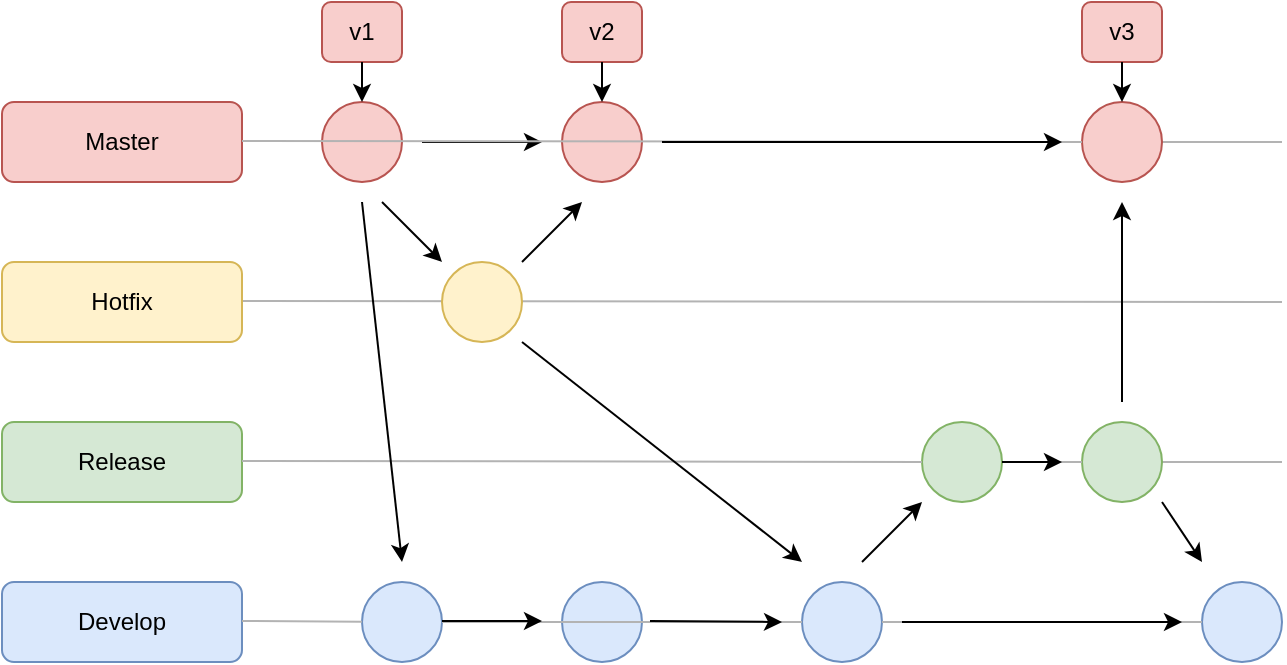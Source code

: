 <mxfile version="13.7.3" type="github">
  <diagram id="C5RBs43oDa-KdzZeNtuy" name="Page-1">
    <mxGraphModel dx="635" dy="569" grid="1" gridSize="10" guides="1" tooltips="1" connect="1" arrows="1" fold="1" page="1" pageScale="1" pageWidth="827" pageHeight="1169" math="0" shadow="0">
      <root>
        <mxCell id="WIyWlLk6GJQsqaUBKTNV-0" />
        <mxCell id="WIyWlLk6GJQsqaUBKTNV-1" parent="WIyWlLk6GJQsqaUBKTNV-0" />
        <mxCell id="k7PoNHN94xEZouXBMR-l-14" value="" style="endArrow=none;html=1;strokeColor=#B3B3B3;" edge="1" parent="WIyWlLk6GJQsqaUBKTNV-1">
          <mxGeometry width="50" height="50" relative="1" as="geometry">
            <mxPoint x="160" y="179.5" as="sourcePoint" />
            <mxPoint x="680" y="180" as="targetPoint" />
          </mxGeometry>
        </mxCell>
        <mxCell id="k7PoNHN94xEZouXBMR-l-13" value="" style="endArrow=none;html=1;strokeColor=#B3B3B3;" edge="1" parent="WIyWlLk6GJQsqaUBKTNV-1" source="k7PoNHN94xEZouXBMR-l-27">
          <mxGeometry width="50" height="50" relative="1" as="geometry">
            <mxPoint x="160" y="99.5" as="sourcePoint" />
            <mxPoint x="680" y="100" as="targetPoint" />
          </mxGeometry>
        </mxCell>
        <mxCell id="WIyWlLk6GJQsqaUBKTNV-3" value="Master" style="rounded=1;whiteSpace=wrap;html=1;fontSize=12;glass=0;strokeWidth=1;shadow=0;fillColor=#f8cecc;strokeColor=#b85450;" parent="WIyWlLk6GJQsqaUBKTNV-1" vertex="1">
          <mxGeometry x="40" y="80" width="120" height="40" as="geometry" />
        </mxCell>
        <mxCell id="k7PoNHN94xEZouXBMR-l-0" value="Hotfix" style="rounded=1;whiteSpace=wrap;html=1;fontSize=12;glass=0;strokeWidth=1;shadow=0;fillColor=#fff2cc;strokeColor=#d6b656;" vertex="1" parent="WIyWlLk6GJQsqaUBKTNV-1">
          <mxGeometry x="40" y="160" width="120" height="40" as="geometry" />
        </mxCell>
        <mxCell id="k7PoNHN94xEZouXBMR-l-1" value="Release" style="rounded=1;whiteSpace=wrap;html=1;fontSize=12;glass=0;strokeWidth=1;shadow=0;fillColor=#d5e8d4;strokeColor=#82b366;" vertex="1" parent="WIyWlLk6GJQsqaUBKTNV-1">
          <mxGeometry x="40" y="240" width="120" height="40" as="geometry" />
        </mxCell>
        <mxCell id="k7PoNHN94xEZouXBMR-l-2" value="Develop" style="rounded=1;whiteSpace=wrap;html=1;fontSize=12;glass=0;strokeWidth=1;shadow=0;fillColor=#dae8fc;strokeColor=#6c8ebf;" vertex="1" parent="WIyWlLk6GJQsqaUBKTNV-1">
          <mxGeometry x="40" y="320" width="120" height="40" as="geometry" />
        </mxCell>
        <mxCell id="k7PoNHN94xEZouXBMR-l-3" value="" style="ellipse;whiteSpace=wrap;html=1;aspect=fixed;fillColor=#f8cecc;strokeColor=#b85450;" vertex="1" parent="WIyWlLk6GJQsqaUBKTNV-1">
          <mxGeometry x="200" y="80" width="40" height="40" as="geometry" />
        </mxCell>
        <mxCell id="k7PoNHN94xEZouXBMR-l-4" value="v1" style="rounded=1;whiteSpace=wrap;html=1;fillColor=#f8cecc;strokeColor=#b85450;" vertex="1" parent="WIyWlLk6GJQsqaUBKTNV-1">
          <mxGeometry x="200" y="30" width="40" height="30" as="geometry" />
        </mxCell>
        <mxCell id="k7PoNHN94xEZouXBMR-l-6" value="" style="endArrow=classic;html=1;entryX=0.5;entryY=0;entryDx=0;entryDy=0;" edge="1" parent="WIyWlLk6GJQsqaUBKTNV-1" target="k7PoNHN94xEZouXBMR-l-3">
          <mxGeometry width="50" height="50" relative="1" as="geometry">
            <mxPoint x="220" y="60" as="sourcePoint" />
            <mxPoint x="220" y="70" as="targetPoint" />
          </mxGeometry>
        </mxCell>
        <mxCell id="k7PoNHN94xEZouXBMR-l-7" value="" style="endArrow=classic;html=1;" edge="1" parent="WIyWlLk6GJQsqaUBKTNV-1">
          <mxGeometry width="50" height="50" relative="1" as="geometry">
            <mxPoint x="250" y="100" as="sourcePoint" />
            <mxPoint x="310" y="100" as="targetPoint" />
          </mxGeometry>
        </mxCell>
        <mxCell id="k7PoNHN94xEZouXBMR-l-8" value="" style="ellipse;whiteSpace=wrap;html=1;aspect=fixed;fillColor=#f8cecc;strokeColor=#b85450;" vertex="1" parent="WIyWlLk6GJQsqaUBKTNV-1">
          <mxGeometry x="320" y="80" width="40" height="40" as="geometry" />
        </mxCell>
        <mxCell id="k7PoNHN94xEZouXBMR-l-10" value="" style="ellipse;whiteSpace=wrap;html=1;aspect=fixed;fillColor=#fff2cc;strokeColor=#d6b656;" vertex="1" parent="WIyWlLk6GJQsqaUBKTNV-1">
          <mxGeometry x="260" y="160" width="40" height="40" as="geometry" />
        </mxCell>
        <mxCell id="k7PoNHN94xEZouXBMR-l-11" value="" style="endArrow=classic;html=1;" edge="1" parent="WIyWlLk6GJQsqaUBKTNV-1">
          <mxGeometry width="50" height="50" relative="1" as="geometry">
            <mxPoint x="300" y="160" as="sourcePoint" />
            <mxPoint x="330" y="130" as="targetPoint" />
          </mxGeometry>
        </mxCell>
        <mxCell id="k7PoNHN94xEZouXBMR-l-12" value="" style="endArrow=classic;html=1;" edge="1" parent="WIyWlLk6GJQsqaUBKTNV-1">
          <mxGeometry width="50" height="50" relative="1" as="geometry">
            <mxPoint x="230" y="130" as="sourcePoint" />
            <mxPoint x="260" y="160" as="targetPoint" />
          </mxGeometry>
        </mxCell>
        <mxCell id="k7PoNHN94xEZouXBMR-l-15" value="" style="endArrow=none;html=1;strokeColor=#B3B3B3;" edge="1" parent="WIyWlLk6GJQsqaUBKTNV-1" source="k7PoNHN94xEZouXBMR-l-29">
          <mxGeometry width="50" height="50" relative="1" as="geometry">
            <mxPoint x="160" y="339.5" as="sourcePoint" />
            <mxPoint x="680" y="340" as="targetPoint" />
          </mxGeometry>
        </mxCell>
        <mxCell id="k7PoNHN94xEZouXBMR-l-16" value="" style="endArrow=none;html=1;strokeColor=#B3B3B3;" edge="1" parent="WIyWlLk6GJQsqaUBKTNV-1" source="k7PoNHN94xEZouXBMR-l-25">
          <mxGeometry width="50" height="50" relative="1" as="geometry">
            <mxPoint x="160" y="259.5" as="sourcePoint" />
            <mxPoint x="680" y="260" as="targetPoint" />
          </mxGeometry>
        </mxCell>
        <mxCell id="k7PoNHN94xEZouXBMR-l-17" value="" style="ellipse;whiteSpace=wrap;html=1;aspect=fixed;fillColor=#dae8fc;strokeColor=#6c8ebf;" vertex="1" parent="WIyWlLk6GJQsqaUBKTNV-1">
          <mxGeometry x="220" y="320" width="40" height="40" as="geometry" />
        </mxCell>
        <mxCell id="k7PoNHN94xEZouXBMR-l-18" value="" style="endArrow=none;html=1;strokeColor=#B3B3B3;" edge="1" parent="WIyWlLk6GJQsqaUBKTNV-1" target="k7PoNHN94xEZouXBMR-l-17">
          <mxGeometry width="50" height="50" relative="1" as="geometry">
            <mxPoint x="160" y="339.5" as="sourcePoint" />
            <mxPoint x="601.333" y="340" as="targetPoint" />
          </mxGeometry>
        </mxCell>
        <mxCell id="k7PoNHN94xEZouXBMR-l-19" value="" style="ellipse;whiteSpace=wrap;html=1;aspect=fixed;fillColor=#dae8fc;strokeColor=#6c8ebf;" vertex="1" parent="WIyWlLk6GJQsqaUBKTNV-1">
          <mxGeometry x="320" y="320" width="40" height="40" as="geometry" />
        </mxCell>
        <mxCell id="k7PoNHN94xEZouXBMR-l-20" value="" style="ellipse;whiteSpace=wrap;html=1;aspect=fixed;fillColor=#dae8fc;strokeColor=#6c8ebf;" vertex="1" parent="WIyWlLk6GJQsqaUBKTNV-1">
          <mxGeometry x="440" y="320" width="40" height="40" as="geometry" />
        </mxCell>
        <mxCell id="k7PoNHN94xEZouXBMR-l-22" value="" style="endArrow=none;html=1;strokeColor=#B3B3B3;" edge="1" parent="WIyWlLk6GJQsqaUBKTNV-1" source="k7PoNHN94xEZouXBMR-l-17" target="k7PoNHN94xEZouXBMR-l-20">
          <mxGeometry width="50" height="50" relative="1" as="geometry">
            <mxPoint x="260" y="340" as="sourcePoint" />
            <mxPoint x="601.333" y="340" as="targetPoint" />
          </mxGeometry>
        </mxCell>
        <mxCell id="k7PoNHN94xEZouXBMR-l-23" value="" style="ellipse;whiteSpace=wrap;html=1;aspect=fixed;fillColor=#d5e8d4;strokeColor=#82b366;" vertex="1" parent="WIyWlLk6GJQsqaUBKTNV-1">
          <mxGeometry x="500" y="240" width="40" height="40" as="geometry" />
        </mxCell>
        <mxCell id="k7PoNHN94xEZouXBMR-l-24" value="" style="endArrow=none;html=1;strokeColor=#B3B3B3;" edge="1" parent="WIyWlLk6GJQsqaUBKTNV-1" target="k7PoNHN94xEZouXBMR-l-23">
          <mxGeometry width="50" height="50" relative="1" as="geometry">
            <mxPoint x="160" y="259.5" as="sourcePoint" />
            <mxPoint x="601.333" y="260" as="targetPoint" />
          </mxGeometry>
        </mxCell>
        <mxCell id="k7PoNHN94xEZouXBMR-l-25" value="" style="ellipse;whiteSpace=wrap;html=1;aspect=fixed;fillColor=#d5e8d4;strokeColor=#82b366;" vertex="1" parent="WIyWlLk6GJQsqaUBKTNV-1">
          <mxGeometry x="580" y="240" width="40" height="40" as="geometry" />
        </mxCell>
        <mxCell id="k7PoNHN94xEZouXBMR-l-26" value="" style="endArrow=none;html=1;strokeColor=#B3B3B3;" edge="1" parent="WIyWlLk6GJQsqaUBKTNV-1" source="k7PoNHN94xEZouXBMR-l-23" target="k7PoNHN94xEZouXBMR-l-25">
          <mxGeometry width="50" height="50" relative="1" as="geometry">
            <mxPoint x="540" y="260" as="sourcePoint" />
            <mxPoint x="640" y="260" as="targetPoint" />
          </mxGeometry>
        </mxCell>
        <mxCell id="k7PoNHN94xEZouXBMR-l-27" value="" style="ellipse;whiteSpace=wrap;html=1;aspect=fixed;fillColor=#f8cecc;strokeColor=#b85450;" vertex="1" parent="WIyWlLk6GJQsqaUBKTNV-1">
          <mxGeometry x="580" y="80" width="40" height="40" as="geometry" />
        </mxCell>
        <mxCell id="k7PoNHN94xEZouXBMR-l-28" value="" style="endArrow=none;html=1;strokeColor=#B3B3B3;" edge="1" parent="WIyWlLk6GJQsqaUBKTNV-1" target="k7PoNHN94xEZouXBMR-l-27">
          <mxGeometry width="50" height="50" relative="1" as="geometry">
            <mxPoint x="160" y="99.5" as="sourcePoint" />
            <mxPoint x="680" y="100" as="targetPoint" />
          </mxGeometry>
        </mxCell>
        <mxCell id="k7PoNHN94xEZouXBMR-l-29" value="" style="ellipse;whiteSpace=wrap;html=1;aspect=fixed;fillColor=#dae8fc;strokeColor=#6c8ebf;" vertex="1" parent="WIyWlLk6GJQsqaUBKTNV-1">
          <mxGeometry x="640" y="320" width="40" height="40" as="geometry" />
        </mxCell>
        <mxCell id="k7PoNHN94xEZouXBMR-l-30" value="" style="endArrow=none;html=1;strokeColor=#B3B3B3;" edge="1" parent="WIyWlLk6GJQsqaUBKTNV-1" source="k7PoNHN94xEZouXBMR-l-20" target="k7PoNHN94xEZouXBMR-l-29">
          <mxGeometry width="50" height="50" relative="1" as="geometry">
            <mxPoint x="480" y="340" as="sourcePoint" />
            <mxPoint x="680" y="340" as="targetPoint" />
          </mxGeometry>
        </mxCell>
        <mxCell id="k7PoNHN94xEZouXBMR-l-31" value="" style="endArrow=classic;html=1;" edge="1" parent="WIyWlLk6GJQsqaUBKTNV-1">
          <mxGeometry width="50" height="50" relative="1" as="geometry">
            <mxPoint x="220" y="130" as="sourcePoint" />
            <mxPoint x="240" y="310" as="targetPoint" />
          </mxGeometry>
        </mxCell>
        <mxCell id="k7PoNHN94xEZouXBMR-l-32" value="" style="endArrow=classic;html=1;strokeColor=#000000;" edge="1" parent="WIyWlLk6GJQsqaUBKTNV-1">
          <mxGeometry width="50" height="50" relative="1" as="geometry">
            <mxPoint x="300" y="200" as="sourcePoint" />
            <mxPoint x="440" y="310" as="targetPoint" />
          </mxGeometry>
        </mxCell>
        <mxCell id="k7PoNHN94xEZouXBMR-l-33" value="" style="endArrow=classic;html=1;strokeColor=#000000;" edge="1" parent="WIyWlLk6GJQsqaUBKTNV-1">
          <mxGeometry width="50" height="50" relative="1" as="geometry">
            <mxPoint x="260" y="339.5" as="sourcePoint" />
            <mxPoint x="310" y="339.5" as="targetPoint" />
          </mxGeometry>
        </mxCell>
        <mxCell id="k7PoNHN94xEZouXBMR-l-35" value="" style="endArrow=classic;html=1;strokeColor=#000000;" edge="1" parent="WIyWlLk6GJQsqaUBKTNV-1">
          <mxGeometry width="50" height="50" relative="1" as="geometry">
            <mxPoint x="364" y="339.5" as="sourcePoint" />
            <mxPoint x="430" y="340" as="targetPoint" />
          </mxGeometry>
        </mxCell>
        <mxCell id="k7PoNHN94xEZouXBMR-l-36" value="" style="endArrow=classic;html=1;" edge="1" parent="WIyWlLk6GJQsqaUBKTNV-1">
          <mxGeometry width="50" height="50" relative="1" as="geometry">
            <mxPoint x="470" y="310" as="sourcePoint" />
            <mxPoint x="500" y="280" as="targetPoint" />
          </mxGeometry>
        </mxCell>
        <mxCell id="k7PoNHN94xEZouXBMR-l-37" value="" style="endArrow=classic;html=1;strokeColor=#000000;" edge="1" parent="WIyWlLk6GJQsqaUBKTNV-1">
          <mxGeometry width="50" height="50" relative="1" as="geometry">
            <mxPoint x="370" y="100" as="sourcePoint" />
            <mxPoint x="570" y="100" as="targetPoint" />
          </mxGeometry>
        </mxCell>
        <mxCell id="k7PoNHN94xEZouXBMR-l-38" value="" style="endArrow=classic;html=1;strokeColor=#000000;" edge="1" parent="WIyWlLk6GJQsqaUBKTNV-1">
          <mxGeometry width="50" height="50" relative="1" as="geometry">
            <mxPoint x="540" y="260" as="sourcePoint" />
            <mxPoint x="570" y="260" as="targetPoint" />
          </mxGeometry>
        </mxCell>
        <mxCell id="k7PoNHN94xEZouXBMR-l-39" value="" style="endArrow=classic;html=1;strokeColor=#000000;" edge="1" parent="WIyWlLk6GJQsqaUBKTNV-1">
          <mxGeometry width="50" height="50" relative="1" as="geometry">
            <mxPoint x="490" y="340" as="sourcePoint" />
            <mxPoint x="630" y="340" as="targetPoint" />
          </mxGeometry>
        </mxCell>
        <mxCell id="k7PoNHN94xEZouXBMR-l-40" value="" style="endArrow=classic;html=1;strokeColor=#000000;" edge="1" parent="WIyWlLk6GJQsqaUBKTNV-1">
          <mxGeometry width="50" height="50" relative="1" as="geometry">
            <mxPoint x="620" y="280" as="sourcePoint" />
            <mxPoint x="640" y="310" as="targetPoint" />
          </mxGeometry>
        </mxCell>
        <mxCell id="k7PoNHN94xEZouXBMR-l-41" value="" style="endArrow=classic;html=1;strokeColor=#000000;" edge="1" parent="WIyWlLk6GJQsqaUBKTNV-1">
          <mxGeometry width="50" height="50" relative="1" as="geometry">
            <mxPoint x="600" y="230" as="sourcePoint" />
            <mxPoint x="600" y="130" as="targetPoint" />
          </mxGeometry>
        </mxCell>
        <mxCell id="k7PoNHN94xEZouXBMR-l-42" value="v2" style="rounded=1;whiteSpace=wrap;html=1;fillColor=#f8cecc;strokeColor=#b85450;" vertex="1" parent="WIyWlLk6GJQsqaUBKTNV-1">
          <mxGeometry x="320" y="30" width="40" height="30" as="geometry" />
        </mxCell>
        <mxCell id="k7PoNHN94xEZouXBMR-l-43" value="" style="endArrow=classic;html=1;entryX=0.5;entryY=0;entryDx=0;entryDy=0;" edge="1" parent="WIyWlLk6GJQsqaUBKTNV-1">
          <mxGeometry width="50" height="50" relative="1" as="geometry">
            <mxPoint x="340" y="60" as="sourcePoint" />
            <mxPoint x="340" y="80" as="targetPoint" />
          </mxGeometry>
        </mxCell>
        <mxCell id="k7PoNHN94xEZouXBMR-l-44" value="v3" style="rounded=1;whiteSpace=wrap;html=1;fillColor=#f8cecc;strokeColor=#b85450;" vertex="1" parent="WIyWlLk6GJQsqaUBKTNV-1">
          <mxGeometry x="580" y="30" width="40" height="30" as="geometry" />
        </mxCell>
        <mxCell id="k7PoNHN94xEZouXBMR-l-45" value="" style="endArrow=classic;html=1;entryX=0.5;entryY=0;entryDx=0;entryDy=0;" edge="1" parent="WIyWlLk6GJQsqaUBKTNV-1">
          <mxGeometry width="50" height="50" relative="1" as="geometry">
            <mxPoint x="600" y="60" as="sourcePoint" />
            <mxPoint x="600" y="80" as="targetPoint" />
          </mxGeometry>
        </mxCell>
      </root>
    </mxGraphModel>
  </diagram>
</mxfile>
